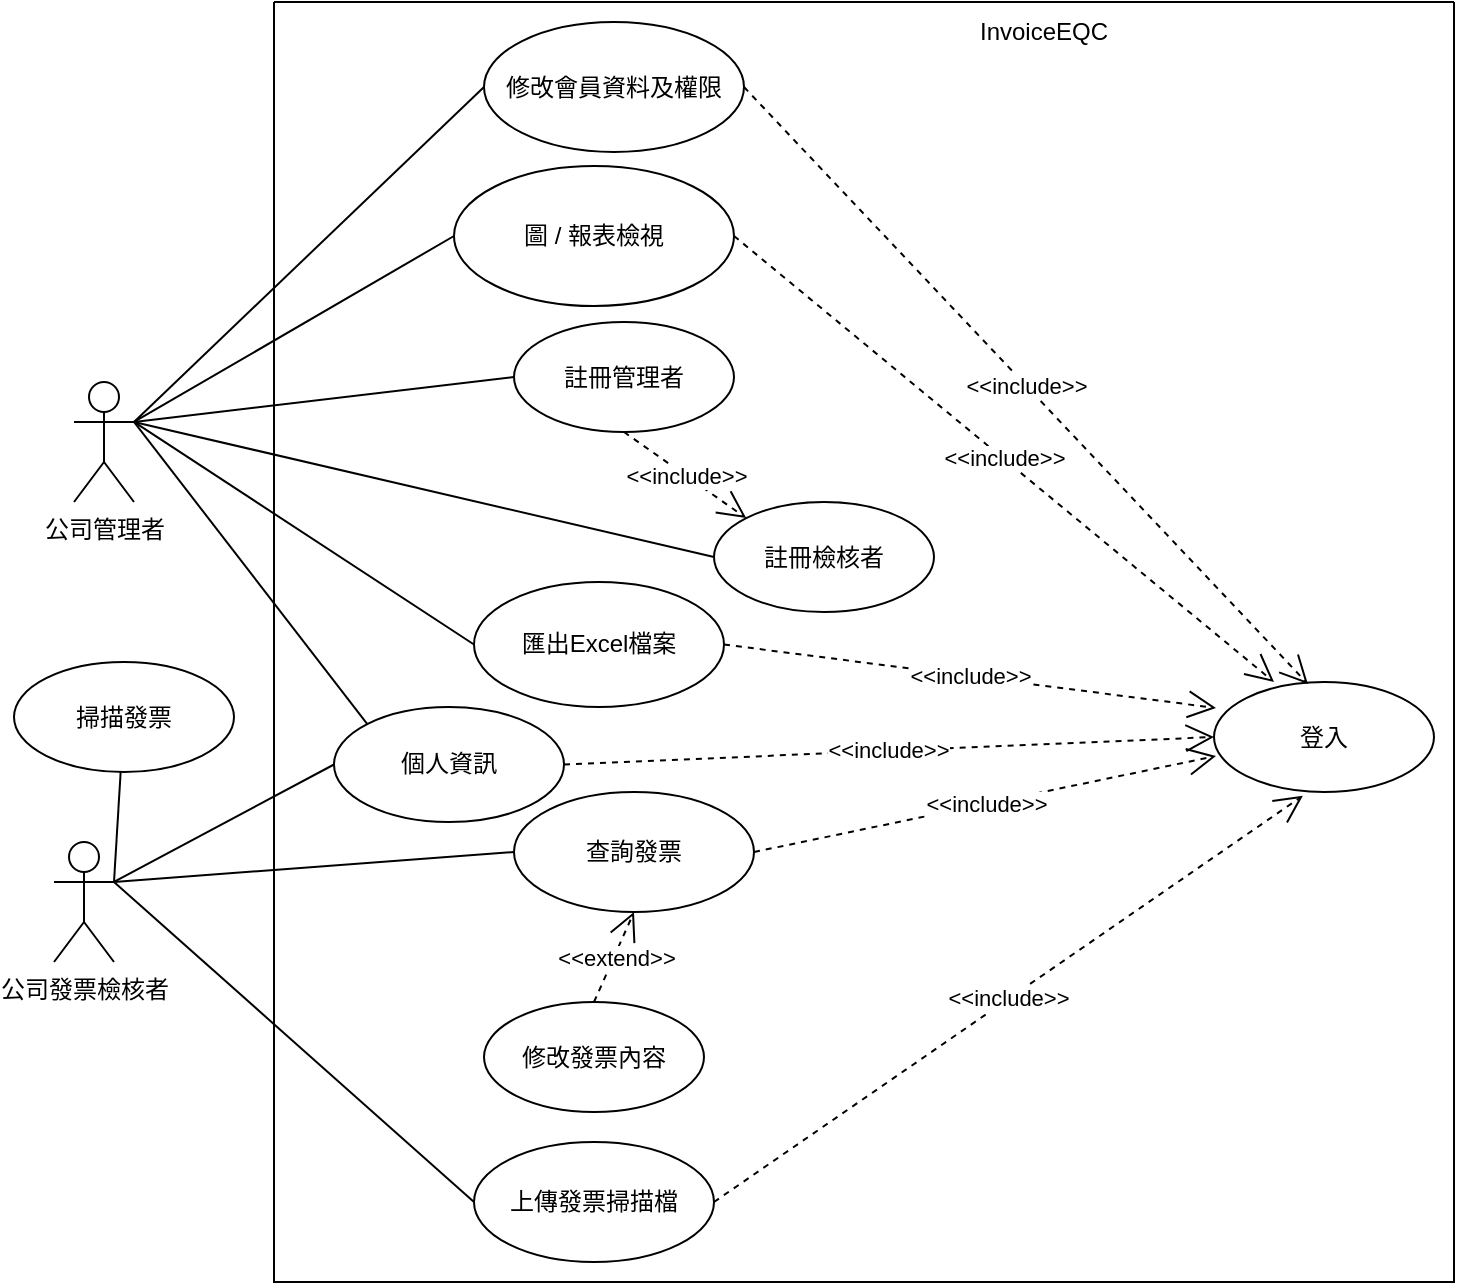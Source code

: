<mxfile version="21.2.9" type="device">
  <diagram name="Page-1" id="c4acf3e9-155e-7222-9cf6-157b1a14988f">
    <mxGraphModel dx="1583" dy="1503" grid="1" gridSize="10" guides="1" tooltips="1" connect="1" arrows="1" fold="1" page="1" pageScale="1" pageWidth="850" pageHeight="1100" background="none" math="0" shadow="0">
      <root>
        <mxCell id="0" />
        <mxCell id="1" parent="0" />
        <mxCell id="ZNj3FtL4azlroC563BPM-26" style="rounded=0;orthogonalLoop=1;jettySize=auto;html=1;entryX=0;entryY=0.5;entryDx=0;entryDy=0;endArrow=none;endFill=0;exitX=1;exitY=0.333;exitDx=0;exitDy=0;exitPerimeter=0;" parent="1" source="ZNj3FtL4azlroC563BPM-4" target="ZNj3FtL4azlroC563BPM-12" edge="1">
          <mxGeometry relative="1" as="geometry" />
        </mxCell>
        <mxCell id="ZNj3FtL4azlroC563BPM-28" style="rounded=0;orthogonalLoop=1;jettySize=auto;html=1;entryX=0;entryY=0.5;entryDx=0;entryDy=0;endArrow=none;endFill=0;exitX=1;exitY=0.333;exitDx=0;exitDy=0;exitPerimeter=0;" parent="1" source="ZNj3FtL4azlroC563BPM-4" target="ZNj3FtL4azlroC563BPM-14" edge="1">
          <mxGeometry relative="1" as="geometry">
            <mxPoint x="130" y="60" as="sourcePoint" />
          </mxGeometry>
        </mxCell>
        <mxCell id="Uu9HbwSuxQFRcSBYHtp_-31" style="rounded=0;orthogonalLoop=1;jettySize=auto;html=1;entryX=0;entryY=0.5;entryDx=0;entryDy=0;endArrow=none;endFill=0;exitX=1;exitY=0.333;exitDx=0;exitDy=0;exitPerimeter=0;" parent="1" source="ZNj3FtL4azlroC563BPM-4" target="ru9DgGb4jPQFL_omeS3h-41" edge="1">
          <mxGeometry relative="1" as="geometry" />
        </mxCell>
        <mxCell id="Uu9HbwSuxQFRcSBYHtp_-36" style="rounded=0;orthogonalLoop=1;jettySize=auto;html=1;entryX=0;entryY=0.5;entryDx=0;entryDy=0;exitX=1;exitY=0.333;exitDx=0;exitDy=0;exitPerimeter=0;endArrow=none;endFill=0;" parent="1" source="ZNj3FtL4azlroC563BPM-4" target="ZNj3FtL4azlroC563BPM-11" edge="1">
          <mxGeometry relative="1" as="geometry" />
        </mxCell>
        <mxCell id="ZNj3FtL4azlroC563BPM-4" value="公司管理者" style="shape=umlActor;verticalLabelPosition=bottom;verticalAlign=top;html=1;outlineConnect=0;" parent="1" vertex="1">
          <mxGeometry x="-110" y="50" width="30" height="60" as="geometry" />
        </mxCell>
        <mxCell id="Uu9HbwSuxQFRcSBYHtp_-6" style="rounded=0;orthogonalLoop=1;jettySize=auto;html=1;entryX=0;entryY=0.5;entryDx=0;entryDy=0;endArrow=none;endFill=0;exitX=1;exitY=0.333;exitDx=0;exitDy=0;exitPerimeter=0;" parent="1" source="ZNj3FtL4azlroC563BPM-5" target="P7dgWeD0196_QL0QF6hT-20" edge="1">
          <mxGeometry relative="1" as="geometry" />
        </mxCell>
        <mxCell id="Uu9HbwSuxQFRcSBYHtp_-34" style="rounded=0;orthogonalLoop=1;jettySize=auto;html=1;entryX=0;entryY=0.5;entryDx=0;entryDy=0;endArrow=none;endFill=0;exitX=1;exitY=0.333;exitDx=0;exitDy=0;exitPerimeter=0;" parent="1" source="ZNj3FtL4azlroC563BPM-5" target="P7dgWeD0196_QL0QF6hT-18" edge="1">
          <mxGeometry relative="1" as="geometry" />
        </mxCell>
        <mxCell id="ZNj3FtL4azlroC563BPM-5" value="公司發票檢核者" style="shape=umlActor;verticalLabelPosition=bottom;verticalAlign=top;html=1;outlineConnect=0;" parent="1" vertex="1">
          <mxGeometry x="-120" y="280" width="30" height="60" as="geometry" />
        </mxCell>
        <mxCell id="ru9DgGb4jPQFL_omeS3h-34" style="rounded=0;orthogonalLoop=1;jettySize=auto;html=1;entryX=0;entryY=0.5;entryDx=0;entryDy=0;endArrow=none;endFill=0;exitX=1;exitY=0.333;exitDx=0;exitDy=0;exitPerimeter=0;" parent="1" source="ZNj3FtL4azlroC563BPM-5" target="ru9DgGb4jPQFL_omeS3h-17" edge="1">
          <mxGeometry relative="1" as="geometry">
            <mxPoint x="-80" y="487.5" as="sourcePoint" />
          </mxGeometry>
        </mxCell>
        <mxCell id="pREzgoY18Dq8Fd6Cc9VS-1" style="rounded=0;orthogonalLoop=1;jettySize=auto;html=1;entryX=1;entryY=0.333;entryDx=0;entryDy=0;entryPerimeter=0;endArrow=none;endFill=0;" parent="1" source="0aJfc2Yyu7M5QrowPmhC-3" target="ZNj3FtL4azlroC563BPM-5" edge="1">
          <mxGeometry relative="1" as="geometry" />
        </mxCell>
        <mxCell id="0aJfc2Yyu7M5QrowPmhC-3" value="掃描發票" style="ellipse;whiteSpace=wrap;html=1;aspect=fixed;" parent="1" vertex="1">
          <mxGeometry x="-140" y="190" width="110" height="55" as="geometry" />
        </mxCell>
        <mxCell id="Uu9HbwSuxQFRcSBYHtp_-33" style="rounded=0;orthogonalLoop=1;jettySize=auto;html=1;entryX=1;entryY=0.333;entryDx=0;entryDy=0;entryPerimeter=0;endArrow=none;endFill=0;exitX=0;exitY=0;exitDx=0;exitDy=0;" parent="1" source="P7dgWeD0196_QL0QF6hT-18" target="ZNj3FtL4azlroC563BPM-4" edge="1">
          <mxGeometry relative="1" as="geometry" />
        </mxCell>
        <mxCell id="P7dgWeD0196_QL0QF6hT-18" value="個人資訊" style="ellipse;whiteSpace=wrap;html=1;aspect=fixed;" parent="1" vertex="1">
          <mxGeometry x="20" y="212.5" width="115" height="57.5" as="geometry" />
        </mxCell>
        <mxCell id="Uu9HbwSuxQFRcSBYHtp_-1" value="登入" style="ellipse;whiteSpace=wrap;html=1;aspect=fixed;" parent="1" vertex="1">
          <mxGeometry x="460" y="200" width="110" height="55" as="geometry" />
        </mxCell>
        <mxCell id="Uu9HbwSuxQFRcSBYHtp_-4" value="&amp;lt;&amp;lt;include&amp;gt;&amp;gt;" style="endArrow=open;endSize=12;dashed=1;html=1;rounded=0;exitX=1;exitY=0.5;exitDx=0;exitDy=0;endFill=0;entryX=0.009;entryY=0.236;entryDx=0;entryDy=0;entryPerimeter=0;" parent="1" source="ru9DgGb4jPQFL_omeS3h-41" target="Uu9HbwSuxQFRcSBYHtp_-1" edge="1">
          <mxGeometry width="160" relative="1" as="geometry">
            <mxPoint x="610" y="483" as="sourcePoint" />
            <mxPoint x="450" y="368" as="targetPoint" />
          </mxGeometry>
        </mxCell>
        <mxCell id="Uu9HbwSuxQFRcSBYHtp_-12" value="&amp;lt;&amp;lt;include&amp;gt;&amp;gt;" style="endArrow=open;endSize=12;dashed=1;html=1;rounded=0;exitX=1;exitY=0.5;exitDx=0;exitDy=0;endFill=0;entryX=0.009;entryY=0.673;entryDx=0;entryDy=0;entryPerimeter=0;" parent="1" source="P7dgWeD0196_QL0QF6hT-20" target="Uu9HbwSuxQFRcSBYHtp_-1" edge="1">
          <mxGeometry width="160" relative="1" as="geometry">
            <mxPoint x="290" y="228" as="sourcePoint" />
            <mxPoint x="390" y="318" as="targetPoint" />
          </mxGeometry>
        </mxCell>
        <mxCell id="Uu9HbwSuxQFRcSBYHtp_-13" value="&amp;lt;&amp;lt;include&amp;gt;&amp;gt;" style="endArrow=open;endSize=12;dashed=1;html=1;rounded=0;exitX=1;exitY=0.5;exitDx=0;exitDy=0;endFill=0;entryX=0;entryY=0.5;entryDx=0;entryDy=0;" parent="1" source="P7dgWeD0196_QL0QF6hT-18" target="Uu9HbwSuxQFRcSBYHtp_-1" edge="1">
          <mxGeometry width="160" relative="1" as="geometry">
            <mxPoint x="300" y="238" as="sourcePoint" />
            <mxPoint x="440" y="210" as="targetPoint" />
          </mxGeometry>
        </mxCell>
        <mxCell id="Uu9HbwSuxQFRcSBYHtp_-16" value="&amp;lt;&amp;lt;include&amp;gt;&amp;gt;" style="endArrow=open;endSize=12;dashed=1;html=1;rounded=0;entryX=0.427;entryY=0.018;entryDx=0;entryDy=0;exitX=1;exitY=0.5;exitDx=0;exitDy=0;endFill=0;entryPerimeter=0;" parent="1" source="ZNj3FtL4azlroC563BPM-12" target="Uu9HbwSuxQFRcSBYHtp_-1" edge="1">
          <mxGeometry width="160" relative="1" as="geometry">
            <mxPoint x="290" y="158" as="sourcePoint" />
            <mxPoint x="416" y="298" as="targetPoint" />
          </mxGeometry>
        </mxCell>
        <mxCell id="Uu9HbwSuxQFRcSBYHtp_-17" value="&amp;lt;&amp;lt;include&amp;gt;&amp;gt;" style="endArrow=open;endSize=12;dashed=1;html=1;rounded=0;exitX=1;exitY=0.5;exitDx=0;exitDy=0;endFill=0;" parent="1" source="ZNj3FtL4azlroC563BPM-14" edge="1">
          <mxGeometry width="160" relative="1" as="geometry">
            <mxPoint x="300" y="168" as="sourcePoint" />
            <mxPoint x="490" y="200" as="targetPoint" />
          </mxGeometry>
        </mxCell>
        <mxCell id="Uu9HbwSuxQFRcSBYHtp_-19" value="&amp;lt;&amp;lt;include&amp;gt;&amp;gt;" style="endArrow=open;endSize=12;dashed=1;html=1;rounded=0;exitX=1;exitY=0.5;exitDx=0;exitDy=0;endFill=0;entryX=0.404;entryY=1.034;entryDx=0;entryDy=0;entryPerimeter=0;" parent="1" source="ru9DgGb4jPQFL_omeS3h-17" target="Uu9HbwSuxQFRcSBYHtp_-1" edge="1">
          <mxGeometry width="160" relative="1" as="geometry">
            <mxPoint x="310" y="178" as="sourcePoint" />
            <mxPoint x="460" y="240" as="targetPoint" />
          </mxGeometry>
        </mxCell>
        <mxCell id="ru9DgGb4jPQFL_omeS3h-41" value="匯出Excel檔案" style="ellipse;whiteSpace=wrap;html=1;aspect=fixed;" parent="1" vertex="1">
          <mxGeometry x="90" y="150" width="125" height="62.5" as="geometry" />
        </mxCell>
        <mxCell id="YbvLX1ld_L16Rxvyg1ho-8" value="" style="swimlane;startSize=0;" parent="1" vertex="1">
          <mxGeometry x="-10" y="-140" width="590" height="640" as="geometry" />
        </mxCell>
        <mxCell id="P7dgWeD0196_QL0QF6hT-20" value="查詢發票" style="ellipse;whiteSpace=wrap;html=1;aspect=fixed;" parent="YbvLX1ld_L16Rxvyg1ho-8" vertex="1">
          <mxGeometry x="120" y="395" width="120" height="60" as="geometry" />
        </mxCell>
        <mxCell id="ru9DgGb4jPQFL_omeS3h-17" value="上傳發票掃描檔" style="ellipse;whiteSpace=wrap;html=1;aspect=fixed;" parent="YbvLX1ld_L16Rxvyg1ho-8" vertex="1">
          <mxGeometry x="100" y="570" width="120" height="60" as="geometry" />
        </mxCell>
        <mxCell id="pREzgoY18Dq8Fd6Cc9VS-2" value="InvoiceEQC" style="text;html=1;strokeColor=none;fillColor=none;align=center;verticalAlign=middle;whiteSpace=wrap;rounded=0;" parent="YbvLX1ld_L16Rxvyg1ho-8" vertex="1">
          <mxGeometry x="350" width="70" height="30" as="geometry" />
        </mxCell>
        <mxCell id="ZNj3FtL4azlroC563BPM-13" value="修改發票內容" style="ellipse;whiteSpace=wrap;html=1;aspect=fixed;" parent="YbvLX1ld_L16Rxvyg1ho-8" vertex="1">
          <mxGeometry x="105" y="500" width="110" height="55" as="geometry" />
        </mxCell>
        <mxCell id="qq3BkMuMhGpor8omduJl-6" value="&amp;lt;&amp;lt;extend&amp;gt;&amp;gt;" style="endArrow=open;endSize=12;dashed=1;html=1;rounded=0;endFill=0;exitX=0.5;exitY=0;exitDx=0;exitDy=0;entryX=0.5;entryY=1;entryDx=0;entryDy=0;" edge="1" parent="YbvLX1ld_L16Rxvyg1ho-8" source="ZNj3FtL4azlroC563BPM-13" target="P7dgWeD0196_QL0QF6hT-20">
          <mxGeometry x="-0.017" y="-1" width="160" relative="1" as="geometry">
            <mxPoint x="239" y="460" as="sourcePoint" />
            <mxPoint x="150" y="600" as="targetPoint" />
            <mxPoint as="offset" />
          </mxGeometry>
        </mxCell>
        <mxCell id="qq3BkMuMhGpor8omduJl-7" value="註冊檢核者" style="ellipse;whiteSpace=wrap;html=1;aspect=fixed;" vertex="1" parent="YbvLX1ld_L16Rxvyg1ho-8">
          <mxGeometry x="220" y="250" width="110" height="55" as="geometry" />
        </mxCell>
        <mxCell id="ZNj3FtL4azlroC563BPM-14" value="圖 / 報表檢視" style="ellipse;whiteSpace=wrap;html=1;aspect=fixed;" parent="YbvLX1ld_L16Rxvyg1ho-8" vertex="1">
          <mxGeometry x="90" y="82" width="140" height="70" as="geometry" />
        </mxCell>
        <mxCell id="ZNj3FtL4azlroC563BPM-11" value="註冊管理者" style="ellipse;whiteSpace=wrap;html=1;aspect=fixed;" parent="YbvLX1ld_L16Rxvyg1ho-8" vertex="1">
          <mxGeometry x="120" y="160" width="110" height="55" as="geometry" />
        </mxCell>
        <mxCell id="ZNj3FtL4azlroC563BPM-12" value="修改會員資料及權限" style="ellipse;whiteSpace=wrap;html=1;aspect=fixed;" parent="YbvLX1ld_L16Rxvyg1ho-8" vertex="1">
          <mxGeometry x="105" y="10" width="130" height="65" as="geometry" />
        </mxCell>
        <mxCell id="qq3BkMuMhGpor8omduJl-10" value="&amp;lt;&amp;lt;include&amp;gt;&amp;gt;" style="endArrow=open;endSize=12;dashed=1;html=1;rounded=0;exitX=0.5;exitY=1;exitDx=0;exitDy=0;endFill=0;entryX=0;entryY=0;entryDx=0;entryDy=0;" edge="1" parent="YbvLX1ld_L16Rxvyg1ho-8" source="ZNj3FtL4azlroC563BPM-11" target="qq3BkMuMhGpor8omduJl-7">
          <mxGeometry width="160" relative="1" as="geometry">
            <mxPoint x="240" y="127" as="sourcePoint" />
            <mxPoint x="510" y="350" as="targetPoint" />
          </mxGeometry>
        </mxCell>
        <mxCell id="qq3BkMuMhGpor8omduJl-8" style="rounded=0;orthogonalLoop=1;jettySize=auto;html=1;entryX=0;entryY=0.5;entryDx=0;entryDy=0;exitX=1;exitY=0.333;exitDx=0;exitDy=0;exitPerimeter=0;endArrow=none;endFill=0;" edge="1" parent="1" source="ZNj3FtL4azlroC563BPM-4" target="qq3BkMuMhGpor8omduJl-7">
          <mxGeometry relative="1" as="geometry">
            <mxPoint x="-70" y="80" as="sourcePoint" />
            <mxPoint x="120" y="58" as="targetPoint" />
          </mxGeometry>
        </mxCell>
      </root>
    </mxGraphModel>
  </diagram>
</mxfile>
